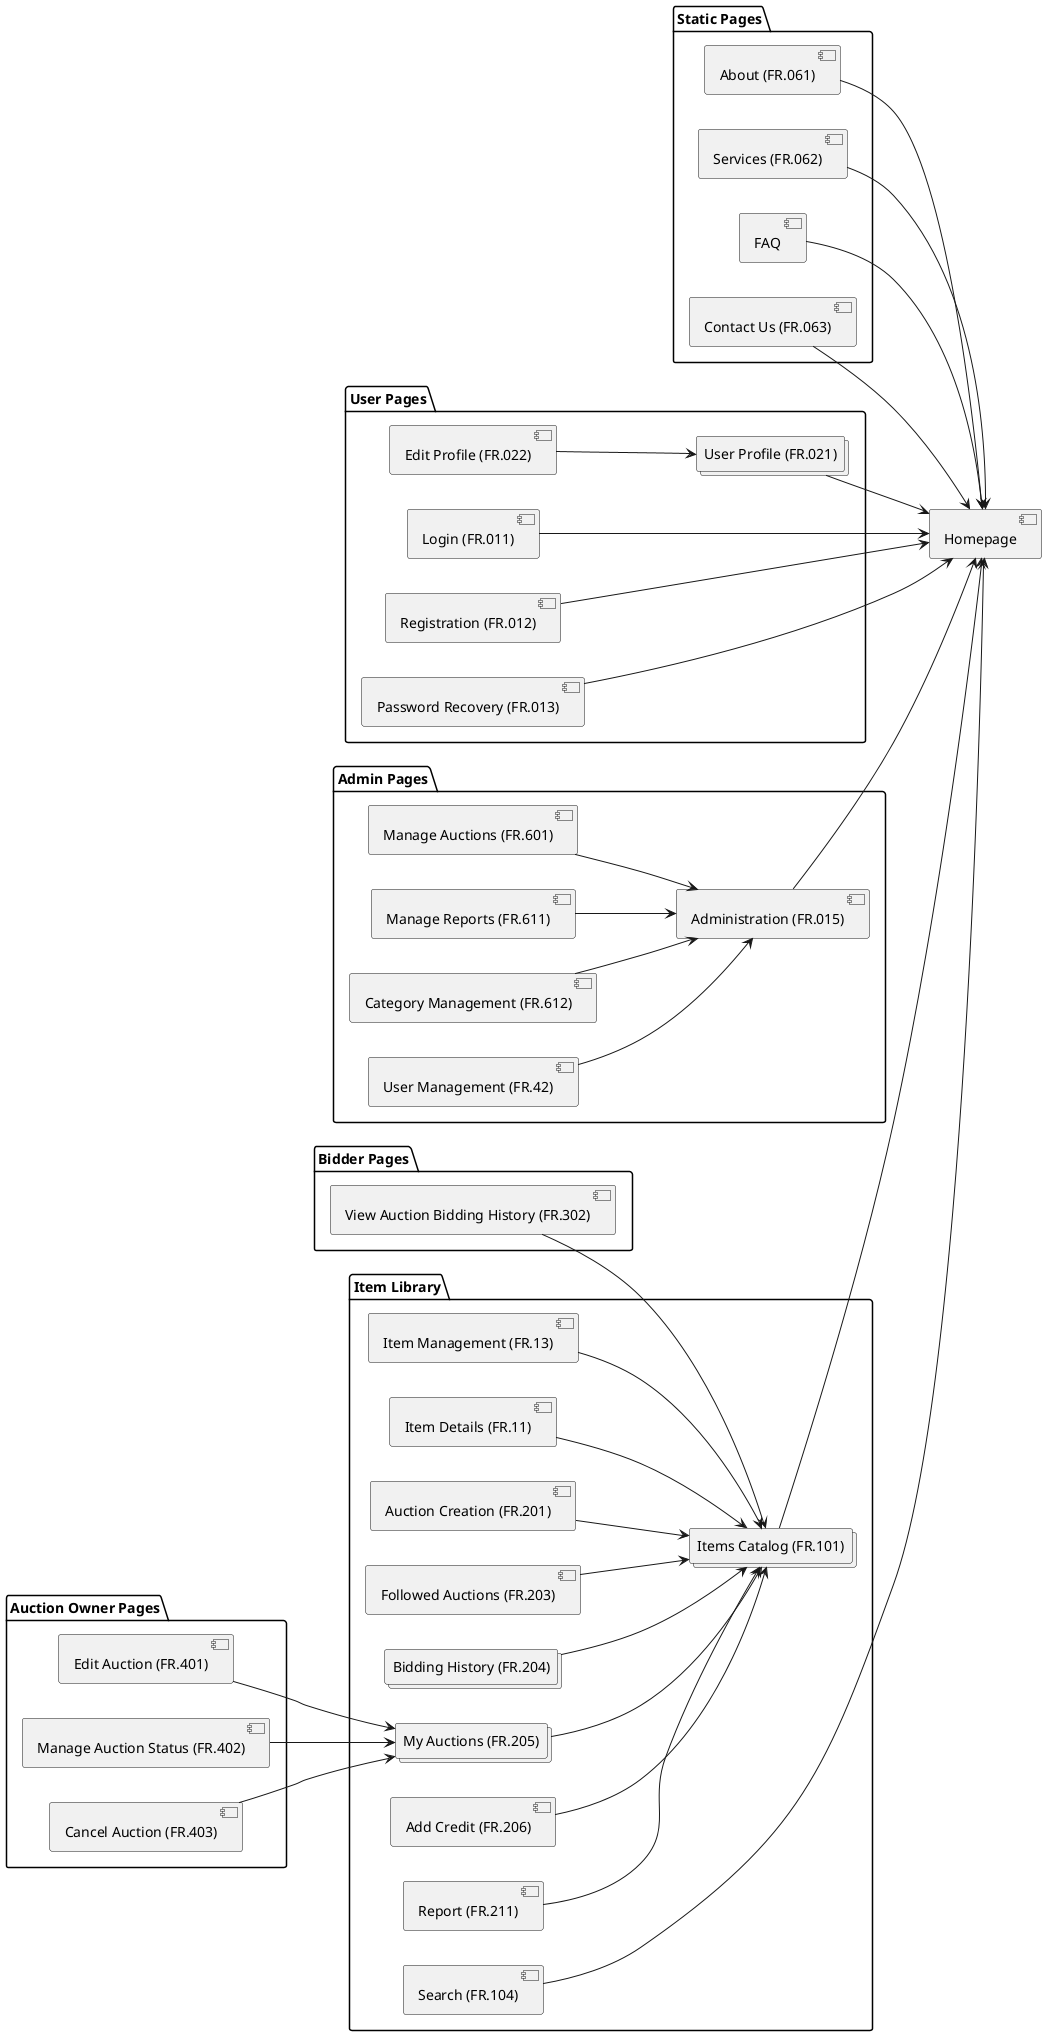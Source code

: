 @startuml sitemap
left to right direction

' Definir a Homepage fora de qualquer pacote
[Homepage]

package "Static Pages" {
    [About (FR.061)] --> [Homepage]
    [Services (FR.062)] --> [Homepage]
    [FAQ] --> [Homepage]
    [Contact Us (FR.063)] --> [Homepage]
}

package "User Pages" {
    [Login (FR.011)] --> [Homepage]
    [Registration (FR.012)] --> [Homepage]
    [Password Recovery (FR.013)] --> [Homepage]
    collections "User Profile (FR.021)" as prof
    prof --> [Homepage]
    [Edit Profile (FR.022)] --> prof
}

package "Admin Pages" {
    [Administration (FR.015)] --> [Homepage]
    [Manage Auctions (FR.601)] --> [Administration (FR.015)]
    [Manage Reports (FR.611)] --> [Administration (FR.015)]
    [Category Management (FR.612)] --> [Administration (FR.015)]
    [User Management (FR.42)] --> [Administration (FR.015)]
}

package "Item Library" {
    collections "Items Catalog (FR.101)" as icat
    icat --> [Homepage]
    [Search (FR.104)] --> [Homepage]
    [Item Management (FR.13)] --> icat
    [Item Details (FR.11)] --> icat
    [Auction Creation (FR.201)] --> icat
    [Followed Auctions (FR.203)] --> icat
    collections "Bidding History (FR.204)" as bid_hist 
    bid_hist --> icat
    collections "My Auctions (FR.205)" as myauc
    myauc --> icat
    [Add Credit (FR.206)] --> icat
    [Report (FR.211)] --> icat
}

package "Auction Owner Pages" {
    [Edit Auction (FR.401)] --> myauc
    [Manage Auction Status (FR.402)] --> myauc
    [Cancel Auction (FR.403)] --> myauc
}

package "Bidder Pages" {
    [View Auction Bidding History (FR.302)] --> icat
}

@enduml
